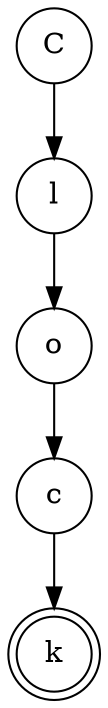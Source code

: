 digraph {   
    node [shape = doublecircle, color = black] k ;
    node [shape = circle];
    node [color= black];
    C -> l -> o -> c -> k;	
}